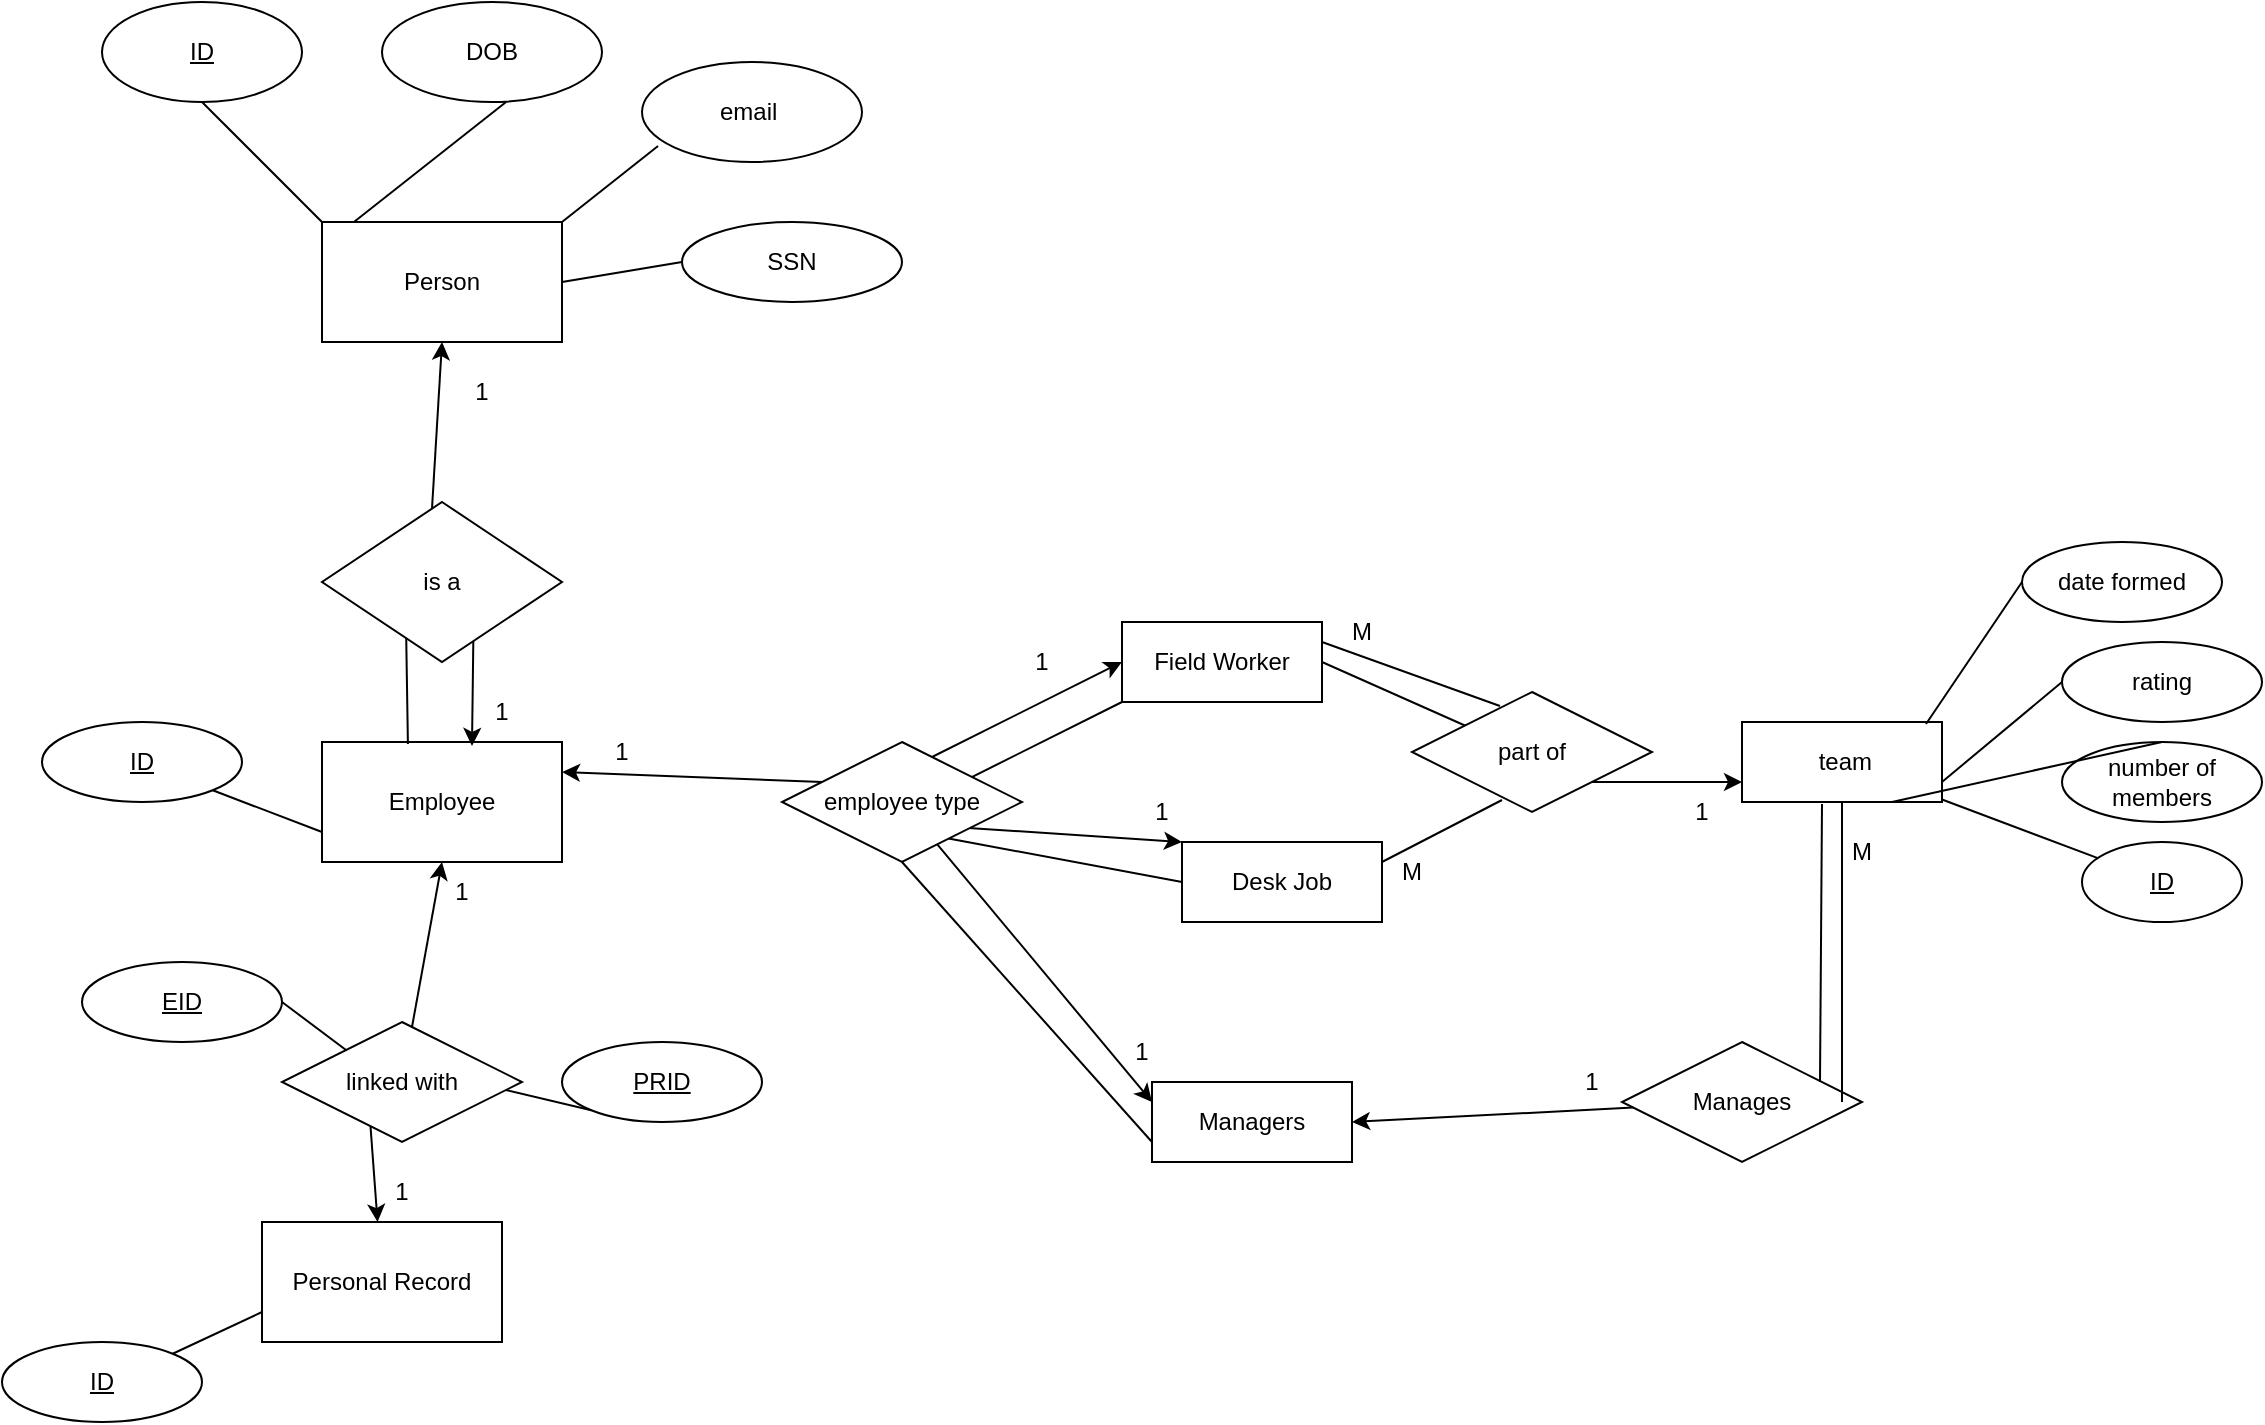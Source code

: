 <mxfile version="24.2.0" type="github">
  <diagram id="R2lEEEUBdFMjLlhIrx00" name="Page-1">
    <mxGraphModel dx="2284" dy="786" grid="1" gridSize="10" guides="1" tooltips="1" connect="1" arrows="1" fold="1" page="1" pageScale="1" pageWidth="850" pageHeight="1100" math="0" shadow="0" extFonts="Permanent Marker^https://fonts.googleapis.com/css?family=Permanent+Marker">
      <root>
        <mxCell id="0" />
        <mxCell id="1" parent="0" />
        <mxCell id="mj0stDpqTELkZ3aWnNAY-2" value="&lt;u&gt;ID&lt;/u&gt;" style="ellipse;whiteSpace=wrap;html=1;" vertex="1" parent="1">
          <mxGeometry x="760" y="610" width="80" height="40" as="geometry" />
        </mxCell>
        <mxCell id="mj0stDpqTELkZ3aWnNAY-3" value="Person" style="rounded=0;whiteSpace=wrap;html=1;" vertex="1" parent="1">
          <mxGeometry x="-120" y="300" width="120" height="60" as="geometry" />
        </mxCell>
        <mxCell id="mj0stDpqTELkZ3aWnNAY-4" value="DOB" style="ellipse;whiteSpace=wrap;html=1;" vertex="1" parent="1">
          <mxGeometry x="-90" y="190" width="110" height="50" as="geometry" />
        </mxCell>
        <mxCell id="mj0stDpqTELkZ3aWnNAY-5" value="" style="endArrow=none;html=1;rounded=0;entryX=0.564;entryY=1;entryDx=0;entryDy=0;entryPerimeter=0;exitX=0.133;exitY=0;exitDx=0;exitDy=0;exitPerimeter=0;" edge="1" parent="1" source="mj0stDpqTELkZ3aWnNAY-3" target="mj0stDpqTELkZ3aWnNAY-4">
          <mxGeometry width="50" height="50" relative="1" as="geometry">
            <mxPoint x="140" y="330" as="sourcePoint" />
            <mxPoint x="450" y="290" as="targetPoint" />
          </mxGeometry>
        </mxCell>
        <mxCell id="mj0stDpqTELkZ3aWnNAY-6" value="&lt;u&gt;ID&lt;/u&gt;" style="ellipse;whiteSpace=wrap;html=1;" vertex="1" parent="1">
          <mxGeometry x="-230" y="190" width="100" height="50" as="geometry" />
        </mxCell>
        <mxCell id="mj0stDpqTELkZ3aWnNAY-7" value="" style="endArrow=none;html=1;rounded=0;exitX=0.5;exitY=1;exitDx=0;exitDy=0;entryX=0;entryY=0;entryDx=0;entryDy=0;" edge="1" parent="1" source="mj0stDpqTELkZ3aWnNAY-6" target="mj0stDpqTELkZ3aWnNAY-3">
          <mxGeometry width="50" height="50" relative="1" as="geometry">
            <mxPoint x="400" y="340" as="sourcePoint" />
            <mxPoint x="450" y="290" as="targetPoint" />
          </mxGeometry>
        </mxCell>
        <mxCell id="mj0stDpqTELkZ3aWnNAY-8" value="email&amp;nbsp;" style="ellipse;whiteSpace=wrap;html=1;" vertex="1" parent="1">
          <mxGeometry x="40" y="220" width="110" height="50" as="geometry" />
        </mxCell>
        <mxCell id="mj0stDpqTELkZ3aWnNAY-9" value="SSN" style="ellipse;whiteSpace=wrap;html=1;" vertex="1" parent="1">
          <mxGeometry x="60" y="300" width="110" height="40" as="geometry" />
        </mxCell>
        <mxCell id="mj0stDpqTELkZ3aWnNAY-10" value="" style="endArrow=none;html=1;rounded=0;entryX=0.073;entryY=0.84;entryDx=0;entryDy=0;entryPerimeter=0;exitX=1;exitY=0;exitDx=0;exitDy=0;" edge="1" parent="1" source="mj0stDpqTELkZ3aWnNAY-3" target="mj0stDpqTELkZ3aWnNAY-8">
          <mxGeometry width="50" height="50" relative="1" as="geometry">
            <mxPoint x="-10" y="310" as="sourcePoint" />
            <mxPoint x="-60" y="320" as="targetPoint" />
          </mxGeometry>
        </mxCell>
        <mxCell id="mj0stDpqTELkZ3aWnNAY-12" value="" style="endArrow=none;html=1;rounded=0;entryX=0;entryY=0.5;entryDx=0;entryDy=0;exitX=1;exitY=0.5;exitDx=0;exitDy=0;" edge="1" parent="1" source="mj0stDpqTELkZ3aWnNAY-3" target="mj0stDpqTELkZ3aWnNAY-9">
          <mxGeometry width="50" height="50" relative="1" as="geometry">
            <mxPoint x="-110" y="410" as="sourcePoint" />
            <mxPoint x="-60" y="360" as="targetPoint" />
          </mxGeometry>
        </mxCell>
        <mxCell id="mj0stDpqTELkZ3aWnNAY-13" value="Employee" style="rounded=0;whiteSpace=wrap;html=1;" vertex="1" parent="1">
          <mxGeometry x="-120" y="560" width="120" height="60" as="geometry" />
        </mxCell>
        <mxCell id="mj0stDpqTELkZ3aWnNAY-20" value="" style="endArrow=none;html=1;rounded=0;entryX=0.2;entryY=0.888;entryDx=0;entryDy=0;entryPerimeter=0;exitX=0.358;exitY=0.017;exitDx=0;exitDy=0;exitPerimeter=0;" edge="1" parent="1" source="mj0stDpqTELkZ3aWnNAY-13">
          <mxGeometry width="50" height="50" relative="1" as="geometry">
            <mxPoint x="-78" y="550" as="sourcePoint" />
            <mxPoint x="-78" y="501.04" as="targetPoint" />
          </mxGeometry>
        </mxCell>
        <mxCell id="mj0stDpqTELkZ3aWnNAY-21" value="Personal Record" style="rounded=0;whiteSpace=wrap;html=1;" vertex="1" parent="1">
          <mxGeometry x="-150" y="800" width="120" height="60" as="geometry" />
        </mxCell>
        <mxCell id="mj0stDpqTELkZ3aWnNAY-25" value="" style="endArrow=classic;html=1;rounded=0;exitX=0.067;exitY=0.988;exitDx=0;exitDy=0;exitPerimeter=0;" edge="1" parent="1" target="mj0stDpqTELkZ3aWnNAY-21">
          <mxGeometry width="50" height="50" relative="1" as="geometry">
            <mxPoint x="-95.98" y="749.04" as="sourcePoint" />
            <mxPoint x="-70" y="800" as="targetPoint" />
          </mxGeometry>
        </mxCell>
        <mxCell id="mj0stDpqTELkZ3aWnNAY-26" value="" style="endArrow=classic;html=1;rounded=0;entryX=0.5;entryY=1;entryDx=0;entryDy=0;" edge="1" parent="1" source="mj0stDpqTELkZ3aWnNAY-77" target="mj0stDpqTELkZ3aWnNAY-13">
          <mxGeometry width="50" height="50" relative="1" as="geometry">
            <mxPoint x="-60" y="690" as="sourcePoint" />
            <mxPoint x="-290" y="690" as="targetPoint" />
          </mxGeometry>
        </mxCell>
        <mxCell id="mj0stDpqTELkZ3aWnNAY-28" value="1" style="text;strokeColor=none;align=center;fillColor=none;html=1;verticalAlign=middle;whiteSpace=wrap;rounded=0;" vertex="1" parent="1">
          <mxGeometry x="-80" y="620" width="60" height="30" as="geometry" />
        </mxCell>
        <mxCell id="mj0stDpqTELkZ3aWnNAY-29" value="1" style="text;strokeColor=none;align=center;fillColor=none;html=1;verticalAlign=middle;whiteSpace=wrap;rounded=0;" vertex="1" parent="1">
          <mxGeometry x="-110" y="770" width="60" height="30" as="geometry" />
        </mxCell>
        <mxCell id="mj0stDpqTELkZ3aWnNAY-30" value="" style="endArrow=classic;html=1;rounded=0;entryX=0.5;entryY=1;entryDx=0;entryDy=0;exitX=0.417;exitY=0.163;exitDx=0;exitDy=0;exitPerimeter=0;" edge="1" parent="1" target="mj0stDpqTELkZ3aWnNAY-3">
          <mxGeometry width="50" height="50" relative="1" as="geometry">
            <mxPoint x="-64.98" y="443.04" as="sourcePoint" />
            <mxPoint x="-210" y="420" as="targetPoint" />
          </mxGeometry>
        </mxCell>
        <mxCell id="mj0stDpqTELkZ3aWnNAY-31" value="1" style="text;strokeColor=none;align=center;fillColor=none;html=1;verticalAlign=middle;whiteSpace=wrap;rounded=0;" vertex="1" parent="1">
          <mxGeometry x="-70" y="370" width="60" height="30" as="geometry" />
        </mxCell>
        <mxCell id="mj0stDpqTELkZ3aWnNAY-33" value="" style="endArrow=classic;html=1;rounded=0;entryX=0.625;entryY=0.033;entryDx=0;entryDy=0;entryPerimeter=0;exitX=0.767;exitY=0.638;exitDx=0;exitDy=0;exitPerimeter=0;" edge="1" parent="1" target="mj0stDpqTELkZ3aWnNAY-13">
          <mxGeometry width="50" height="50" relative="1" as="geometry">
            <mxPoint x="-43.98" y="481.04" as="sourcePoint" />
            <mxPoint x="-260" y="470" as="targetPoint" />
          </mxGeometry>
        </mxCell>
        <mxCell id="mj0stDpqTELkZ3aWnNAY-34" value="1" style="text;strokeColor=none;align=center;fillColor=none;html=1;verticalAlign=middle;whiteSpace=wrap;rounded=0;" vertex="1" parent="1">
          <mxGeometry x="-60" y="530" width="60" height="30" as="geometry" />
        </mxCell>
        <mxCell id="mj0stDpqTELkZ3aWnNAY-36" value="ID" style="ellipse;whiteSpace=wrap;html=1;align=center;fontStyle=4;" vertex="1" parent="1">
          <mxGeometry x="-260" y="550" width="100" height="40" as="geometry" />
        </mxCell>
        <mxCell id="mj0stDpqTELkZ3aWnNAY-37" value="" style="endArrow=none;html=1;rounded=0;exitX=1;exitY=1;exitDx=0;exitDy=0;entryX=0;entryY=0.75;entryDx=0;entryDy=0;" edge="1" parent="1" source="mj0stDpqTELkZ3aWnNAY-36" target="mj0stDpqTELkZ3aWnNAY-13">
          <mxGeometry relative="1" as="geometry">
            <mxPoint x="-270" y="640" as="sourcePoint" />
            <mxPoint x="-110" y="640" as="targetPoint" />
          </mxGeometry>
        </mxCell>
        <mxCell id="mj0stDpqTELkZ3aWnNAY-38" value="ID" style="ellipse;whiteSpace=wrap;html=1;align=center;fontStyle=4;" vertex="1" parent="1">
          <mxGeometry x="-280" y="860" width="100" height="40" as="geometry" />
        </mxCell>
        <mxCell id="mj0stDpqTELkZ3aWnNAY-39" value="" style="endArrow=none;html=1;rounded=0;entryX=1;entryY=0;entryDx=0;entryDy=0;exitX=0;exitY=0.75;exitDx=0;exitDy=0;" edge="1" parent="1" source="mj0stDpqTELkZ3aWnNAY-21" target="mj0stDpqTELkZ3aWnNAY-38">
          <mxGeometry relative="1" as="geometry">
            <mxPoint x="-170" y="700" as="sourcePoint" />
            <mxPoint x="-10" y="700" as="targetPoint" />
          </mxGeometry>
        </mxCell>
        <mxCell id="mj0stDpqTELkZ3aWnNAY-40" value="EID" style="ellipse;whiteSpace=wrap;html=1;align=center;fontStyle=4;" vertex="1" parent="1">
          <mxGeometry x="-240" y="670" width="100" height="40" as="geometry" />
        </mxCell>
        <mxCell id="mj0stDpqTELkZ3aWnNAY-41" value="" style="endArrow=none;html=1;rounded=0;exitX=1;exitY=0.5;exitDx=0;exitDy=0;entryX=0;entryY=0.625;entryDx=0;entryDy=0;entryPerimeter=0;" edge="1" parent="1" source="mj0stDpqTELkZ3aWnNAY-40">
          <mxGeometry relative="1" as="geometry">
            <mxPoint x="-170" y="700" as="sourcePoint" />
            <mxPoint x="-100" y="720" as="targetPoint" />
          </mxGeometry>
        </mxCell>
        <mxCell id="mj0stDpqTELkZ3aWnNAY-42" value="PRID" style="ellipse;whiteSpace=wrap;html=1;align=center;fontStyle=4;" vertex="1" parent="1">
          <mxGeometry y="710" width="100" height="40" as="geometry" />
        </mxCell>
        <mxCell id="mj0stDpqTELkZ3aWnNAY-43" value="" style="endArrow=none;html=1;rounded=0;exitX=0.633;exitY=0.7;exitDx=0;exitDy=0;exitPerimeter=0;entryX=0;entryY=1;entryDx=0;entryDy=0;" edge="1" parent="1" target="mj0stDpqTELkZ3aWnNAY-42">
          <mxGeometry relative="1" as="geometry">
            <mxPoint x="-62.02" y="726" as="sourcePoint" />
            <mxPoint x="140" y="770" as="targetPoint" />
          </mxGeometry>
        </mxCell>
        <mxCell id="mj0stDpqTELkZ3aWnNAY-45" value="" style="endArrow=classic;html=1;rounded=0;exitX=0;exitY=0.25;exitDx=0;exitDy=0;entryX=1;entryY=0.25;entryDx=0;entryDy=0;" edge="1" parent="1" source="mj0stDpqTELkZ3aWnNAY-75" target="mj0stDpqTELkZ3aWnNAY-13">
          <mxGeometry width="50" height="50" relative="1" as="geometry">
            <mxPoint x="150" y="570" as="sourcePoint" />
            <mxPoint x="20" y="470" as="targetPoint" />
          </mxGeometry>
        </mxCell>
        <mxCell id="mj0stDpqTELkZ3aWnNAY-46" value="" style="endArrow=none;html=1;rounded=0;entryX=0;entryY=1;entryDx=0;entryDy=0;" edge="1" parent="1" target="mj0stDpqTELkZ3aWnNAY-47">
          <mxGeometry width="50" height="50" relative="1" as="geometry">
            <mxPoint x="197.143" y="581.429" as="sourcePoint" />
            <mxPoint x="-350" y="630" as="targetPoint" />
          </mxGeometry>
        </mxCell>
        <mxCell id="mj0stDpqTELkZ3aWnNAY-47" value="Field Worker" style="whiteSpace=wrap;html=1;align=center;" vertex="1" parent="1">
          <mxGeometry x="280" y="500" width="100" height="40" as="geometry" />
        </mxCell>
        <mxCell id="mj0stDpqTELkZ3aWnNAY-48" value="" style="endArrow=classic;html=1;rounded=0;entryX=0;entryY=0.5;entryDx=0;entryDy=0;exitX=0.5;exitY=0;exitDx=0;exitDy=0;" edge="1" parent="1" target="mj0stDpqTELkZ3aWnNAY-47">
          <mxGeometry width="50" height="50" relative="1" as="geometry">
            <mxPoint x="180" y="570" as="sourcePoint" />
            <mxPoint x="240" y="520" as="targetPoint" />
          </mxGeometry>
        </mxCell>
        <mxCell id="mj0stDpqTELkZ3aWnNAY-49" value="1" style="text;strokeColor=none;align=center;fillColor=none;html=1;verticalAlign=middle;whiteSpace=wrap;rounded=0;" vertex="1" parent="1">
          <mxGeometry y="550" width="60" height="30" as="geometry" />
        </mxCell>
        <mxCell id="mj0stDpqTELkZ3aWnNAY-50" value="1" style="text;strokeColor=none;align=center;fillColor=none;html=1;verticalAlign=middle;whiteSpace=wrap;rounded=0;" vertex="1" parent="1">
          <mxGeometry x="210" y="505" width="60" height="30" as="geometry" />
        </mxCell>
        <mxCell id="mj0stDpqTELkZ3aWnNAY-51" value="Desk Job" style="whiteSpace=wrap;html=1;align=center;" vertex="1" parent="1">
          <mxGeometry x="310" y="610" width="100" height="40" as="geometry" />
        </mxCell>
        <mxCell id="mj0stDpqTELkZ3aWnNAY-52" value="" style="endArrow=classic;html=1;rounded=0;entryX=0;entryY=0;entryDx=0;entryDy=0;exitX=0.633;exitY=0.65;exitDx=0;exitDy=0;exitPerimeter=0;" edge="1" parent="1" target="mj0stDpqTELkZ3aWnNAY-51">
          <mxGeometry width="50" height="50" relative="1" as="geometry">
            <mxPoint x="187.98" y="602" as="sourcePoint" />
            <mxPoint x="260" y="640" as="targetPoint" />
          </mxGeometry>
        </mxCell>
        <mxCell id="mj0stDpqTELkZ3aWnNAY-53" value="" style="endArrow=none;html=1;rounded=0;entryX=0;entryY=0.5;entryDx=0;entryDy=0;exitX=0.683;exitY=0.8;exitDx=0;exitDy=0;exitPerimeter=0;" edge="1" parent="1" source="mj0stDpqTELkZ3aWnNAY-75" target="mj0stDpqTELkZ3aWnNAY-51">
          <mxGeometry width="50" height="50" relative="1" as="geometry">
            <mxPoint x="210" y="610" as="sourcePoint" />
            <mxPoint x="300" y="630" as="targetPoint" />
          </mxGeometry>
        </mxCell>
        <mxCell id="mj0stDpqTELkZ3aWnNAY-54" value="1" style="text;strokeColor=none;align=center;fillColor=none;html=1;verticalAlign=middle;whiteSpace=wrap;rounded=0;" vertex="1" parent="1">
          <mxGeometry x="270" y="580" width="60" height="30" as="geometry" />
        </mxCell>
        <mxCell id="mj0stDpqTELkZ3aWnNAY-55" value="&amp;nbsp;team" style="whiteSpace=wrap;html=1;align=center;" vertex="1" parent="1">
          <mxGeometry x="590" y="550" width="100" height="40" as="geometry" />
        </mxCell>
        <mxCell id="mj0stDpqTELkZ3aWnNAY-58" value="" style="endArrow=none;html=1;rounded=0;" edge="1" parent="1" source="mj0stDpqTELkZ3aWnNAY-2" target="mj0stDpqTELkZ3aWnNAY-55">
          <mxGeometry width="50" height="50" relative="1" as="geometry">
            <mxPoint x="550" y="610" as="sourcePoint" />
            <mxPoint x="600" y="570" as="targetPoint" />
          </mxGeometry>
        </mxCell>
        <mxCell id="mj0stDpqTELkZ3aWnNAY-61" value="number of members" style="ellipse;whiteSpace=wrap;html=1;align=center;" vertex="1" parent="1">
          <mxGeometry x="750" y="560" width="100" height="40" as="geometry" />
        </mxCell>
        <mxCell id="mj0stDpqTELkZ3aWnNAY-63" value="" style="endArrow=none;html=1;rounded=0;entryX=0.75;entryY=1;entryDx=0;entryDy=0;exitX=0.5;exitY=0;exitDx=0;exitDy=0;" edge="1" parent="1" source="mj0stDpqTELkZ3aWnNAY-61" target="mj0stDpqTELkZ3aWnNAY-55">
          <mxGeometry width="50" height="50" relative="1" as="geometry">
            <mxPoint x="530" y="730" as="sourcePoint" />
            <mxPoint x="580" y="680" as="targetPoint" />
          </mxGeometry>
        </mxCell>
        <mxCell id="mj0stDpqTELkZ3aWnNAY-65" value="rating" style="ellipse;whiteSpace=wrap;html=1;align=center;" vertex="1" parent="1">
          <mxGeometry x="750" y="510" width="100" height="40" as="geometry" />
        </mxCell>
        <mxCell id="mj0stDpqTELkZ3aWnNAY-66" value="" style="endArrow=none;html=1;rounded=0;entryX=0;entryY=0.5;entryDx=0;entryDy=0;exitX=1;exitY=0.75;exitDx=0;exitDy=0;" edge="1" parent="1" source="mj0stDpqTELkZ3aWnNAY-55" target="mj0stDpqTELkZ3aWnNAY-65">
          <mxGeometry width="50" height="50" relative="1" as="geometry">
            <mxPoint x="620" y="530" as="sourcePoint" />
            <mxPoint x="670" y="480" as="targetPoint" />
          </mxGeometry>
        </mxCell>
        <mxCell id="mj0stDpqTELkZ3aWnNAY-67" value="date formed" style="ellipse;whiteSpace=wrap;html=1;align=center;" vertex="1" parent="1">
          <mxGeometry x="730" y="460" width="100" height="40" as="geometry" />
        </mxCell>
        <mxCell id="mj0stDpqTELkZ3aWnNAY-68" value="" style="endArrow=none;html=1;rounded=0;entryX=0;entryY=0.5;entryDx=0;entryDy=0;exitX=0.92;exitY=0.025;exitDx=0;exitDy=0;exitPerimeter=0;" edge="1" parent="1" source="mj0stDpqTELkZ3aWnNAY-55" target="mj0stDpqTELkZ3aWnNAY-67">
          <mxGeometry width="50" height="50" relative="1" as="geometry">
            <mxPoint x="600" y="510" as="sourcePoint" />
            <mxPoint x="650" y="460" as="targetPoint" />
          </mxGeometry>
        </mxCell>
        <mxCell id="mj0stDpqTELkZ3aWnNAY-71" value="" style="endArrow=classic;html=1;rounded=0;entryX=0;entryY=0.75;entryDx=0;entryDy=0;exitX=1;exitY=1;exitDx=0;exitDy=0;" edge="1" parent="1" source="mj0stDpqTELkZ3aWnNAY-78" target="mj0stDpqTELkZ3aWnNAY-55">
          <mxGeometry width="50" height="50" relative="1" as="geometry">
            <mxPoint x="525" y="578" as="sourcePoint" />
            <mxPoint x="260" y="650" as="targetPoint" />
          </mxGeometry>
        </mxCell>
        <mxCell id="mj0stDpqTELkZ3aWnNAY-72" value="1" style="text;strokeColor=none;align=center;fillColor=none;html=1;verticalAlign=middle;whiteSpace=wrap;rounded=0;" vertex="1" parent="1">
          <mxGeometry x="540" y="580" width="60" height="30" as="geometry" />
        </mxCell>
        <mxCell id="mj0stDpqTELkZ3aWnNAY-73" value="" style="endArrow=none;html=1;rounded=0;entryX=0;entryY=0.25;entryDx=0;entryDy=0;exitX=1;exitY=0.5;exitDx=0;exitDy=0;" edge="1" parent="1" source="mj0stDpqTELkZ3aWnNAY-47">
          <mxGeometry width="50" height="50" relative="1" as="geometry">
            <mxPoint x="210" y="700" as="sourcePoint" />
            <mxPoint x="470" y="560" as="targetPoint" />
          </mxGeometry>
        </mxCell>
        <mxCell id="mj0stDpqTELkZ3aWnNAY-74" value="" style="endArrow=none;html=1;rounded=0;entryX=-0.017;entryY=0.025;entryDx=0;entryDy=0;entryPerimeter=0;exitX=1;exitY=0.25;exitDx=0;exitDy=0;" edge="1" parent="1" source="mj0stDpqTELkZ3aWnNAY-47">
          <mxGeometry width="50" height="50" relative="1" as="geometry">
            <mxPoint x="370" y="740" as="sourcePoint" />
            <mxPoint x="468.98" y="542" as="targetPoint" />
          </mxGeometry>
        </mxCell>
        <mxCell id="mj0stDpqTELkZ3aWnNAY-75" value="employee type" style="shape=rhombus;perimeter=rhombusPerimeter;whiteSpace=wrap;html=1;align=center;" vertex="1" parent="1">
          <mxGeometry x="110" y="560" width="120" height="60" as="geometry" />
        </mxCell>
        <mxCell id="mj0stDpqTELkZ3aWnNAY-76" value="is a" style="shape=rhombus;perimeter=rhombusPerimeter;whiteSpace=wrap;html=1;align=center;" vertex="1" parent="1">
          <mxGeometry x="-120" y="440" width="120" height="80" as="geometry" />
        </mxCell>
        <mxCell id="mj0stDpqTELkZ3aWnNAY-77" value="linked with" style="shape=rhombus;perimeter=rhombusPerimeter;whiteSpace=wrap;html=1;align=center;" vertex="1" parent="1">
          <mxGeometry x="-140" y="700" width="120" height="60" as="geometry" />
        </mxCell>
        <mxCell id="mj0stDpqTELkZ3aWnNAY-78" value="part of" style="shape=rhombus;perimeter=rhombusPerimeter;whiteSpace=wrap;html=1;align=center;" vertex="1" parent="1">
          <mxGeometry x="425" y="535" width="120" height="60" as="geometry" />
        </mxCell>
        <mxCell id="mj0stDpqTELkZ3aWnNAY-79" value="M" style="text;strokeColor=none;align=center;fillColor=none;html=1;verticalAlign=middle;whiteSpace=wrap;rounded=0;" vertex="1" parent="1">
          <mxGeometry x="370" y="490" width="60" height="30" as="geometry" />
        </mxCell>
        <mxCell id="mj0stDpqTELkZ3aWnNAY-80" value="" style="endArrow=none;html=1;rounded=0;entryX=0.375;entryY=0.9;entryDx=0;entryDy=0;entryPerimeter=0;exitX=1;exitY=0.25;exitDx=0;exitDy=0;" edge="1" parent="1" source="mj0stDpqTELkZ3aWnNAY-51" target="mj0stDpqTELkZ3aWnNAY-78">
          <mxGeometry relative="1" as="geometry">
            <mxPoint x="400" y="620" as="sourcePoint" />
            <mxPoint x="560" y="620" as="targetPoint" />
          </mxGeometry>
        </mxCell>
        <mxCell id="mj0stDpqTELkZ3aWnNAY-81" value="M" style="text;strokeColor=none;align=center;fillColor=none;html=1;verticalAlign=middle;whiteSpace=wrap;rounded=0;" vertex="1" parent="1">
          <mxGeometry x="395" y="610" width="60" height="30" as="geometry" />
        </mxCell>
        <mxCell id="mj0stDpqTELkZ3aWnNAY-83" value="Managers" style="whiteSpace=wrap;html=1;align=center;" vertex="1" parent="1">
          <mxGeometry x="295" y="730" width="100" height="40" as="geometry" />
        </mxCell>
        <mxCell id="mj0stDpqTELkZ3aWnNAY-87" value="" style="endArrow=none;html=1;rounded=0;entryX=0;entryY=0.75;entryDx=0;entryDy=0;exitX=0.5;exitY=1;exitDx=0;exitDy=0;" edge="1" parent="1" source="mj0stDpqTELkZ3aWnNAY-75" target="mj0stDpqTELkZ3aWnNAY-83">
          <mxGeometry width="50" height="50" relative="1" as="geometry">
            <mxPoint x="150" y="650" as="sourcePoint" />
            <mxPoint x="240" y="730" as="targetPoint" />
          </mxGeometry>
        </mxCell>
        <mxCell id="mj0stDpqTELkZ3aWnNAY-88" value="" style="endArrow=classic;html=1;rounded=0;entryX=0;entryY=0.25;entryDx=0;entryDy=0;" edge="1" parent="1" source="mj0stDpqTELkZ3aWnNAY-75" target="mj0stDpqTELkZ3aWnNAY-83">
          <mxGeometry width="50" height="50" relative="1" as="geometry">
            <mxPoint x="140" y="790" as="sourcePoint" />
            <mxPoint x="190" y="740" as="targetPoint" />
          </mxGeometry>
        </mxCell>
        <mxCell id="mj0stDpqTELkZ3aWnNAY-89" value="1" style="text;strokeColor=none;align=center;fillColor=none;html=1;verticalAlign=middle;whiteSpace=wrap;rounded=0;" vertex="1" parent="1">
          <mxGeometry x="260" y="700" width="60" height="30" as="geometry" />
        </mxCell>
        <mxCell id="mj0stDpqTELkZ3aWnNAY-90" value="Manages" style="shape=rhombus;perimeter=rhombusPerimeter;whiteSpace=wrap;html=1;align=center;" vertex="1" parent="1">
          <mxGeometry x="530" y="710" width="120" height="60" as="geometry" />
        </mxCell>
        <mxCell id="mj0stDpqTELkZ3aWnNAY-91" value="" style="endArrow=classic;html=1;rounded=0;entryX=1;entryY=0.5;entryDx=0;entryDy=0;" edge="1" parent="1" source="mj0stDpqTELkZ3aWnNAY-90" target="mj0stDpqTELkZ3aWnNAY-83">
          <mxGeometry width="50" height="50" relative="1" as="geometry">
            <mxPoint x="480" y="840" as="sourcePoint" />
            <mxPoint x="530" y="790" as="targetPoint" />
          </mxGeometry>
        </mxCell>
        <mxCell id="mj0stDpqTELkZ3aWnNAY-92" value="" style="endArrow=none;html=1;rounded=0;entryX=0.5;entryY=1;entryDx=0;entryDy=0;" edge="1" parent="1" target="mj0stDpqTELkZ3aWnNAY-55">
          <mxGeometry width="50" height="50" relative="1" as="geometry">
            <mxPoint x="640" y="740" as="sourcePoint" />
            <mxPoint x="710" y="670" as="targetPoint" />
          </mxGeometry>
        </mxCell>
        <mxCell id="mj0stDpqTELkZ3aWnNAY-93" value="1" style="text;strokeColor=none;align=center;fillColor=none;html=1;verticalAlign=middle;whiteSpace=wrap;rounded=0;" vertex="1" parent="1">
          <mxGeometry x="485" y="715" width="60" height="30" as="geometry" />
        </mxCell>
        <mxCell id="mj0stDpqTELkZ3aWnNAY-95" value="M" style="text;strokeColor=none;align=center;fillColor=none;html=1;verticalAlign=middle;whiteSpace=wrap;rounded=0;" vertex="1" parent="1">
          <mxGeometry x="620" y="600" width="60" height="30" as="geometry" />
        </mxCell>
        <mxCell id="mj0stDpqTELkZ3aWnNAY-96" value="" style="endArrow=none;html=1;rounded=0;entryX=0.4;entryY=1.025;entryDx=0;entryDy=0;exitX=0.825;exitY=0.333;exitDx=0;exitDy=0;exitPerimeter=0;entryPerimeter=0;" edge="1" parent="1" source="mj0stDpqTELkZ3aWnNAY-90" target="mj0stDpqTELkZ3aWnNAY-55">
          <mxGeometry width="50" height="50" relative="1" as="geometry">
            <mxPoint x="600" y="700" as="sourcePoint" />
            <mxPoint x="650" y="650" as="targetPoint" />
          </mxGeometry>
        </mxCell>
      </root>
    </mxGraphModel>
  </diagram>
</mxfile>
